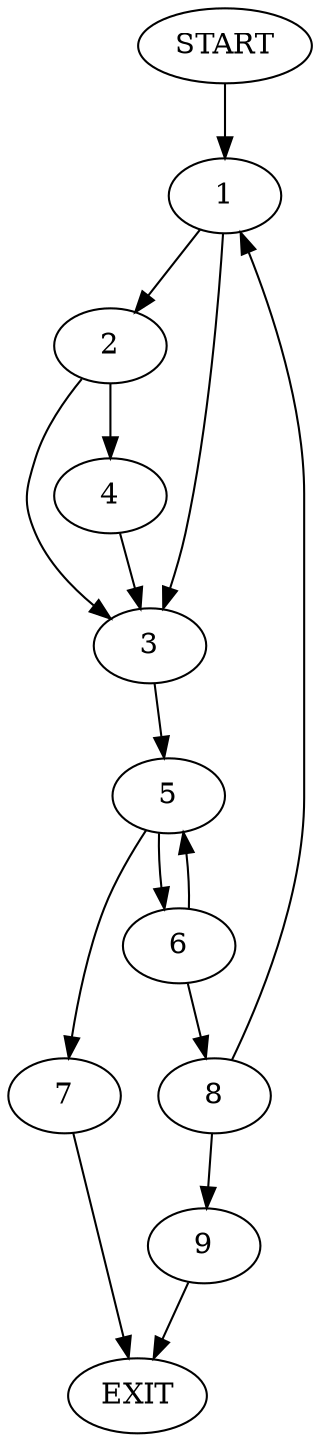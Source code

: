 digraph {
0 [label="START"]
10 [label="EXIT"]
0 -> 1
1 -> 2
1 -> 3
2 -> 4
2 -> 3
3 -> 5
4 -> 3
5 -> 6
5 -> 7
7 -> 10
6 -> 8
6 -> 5
8 -> 9
8 -> 1
9 -> 10
}
